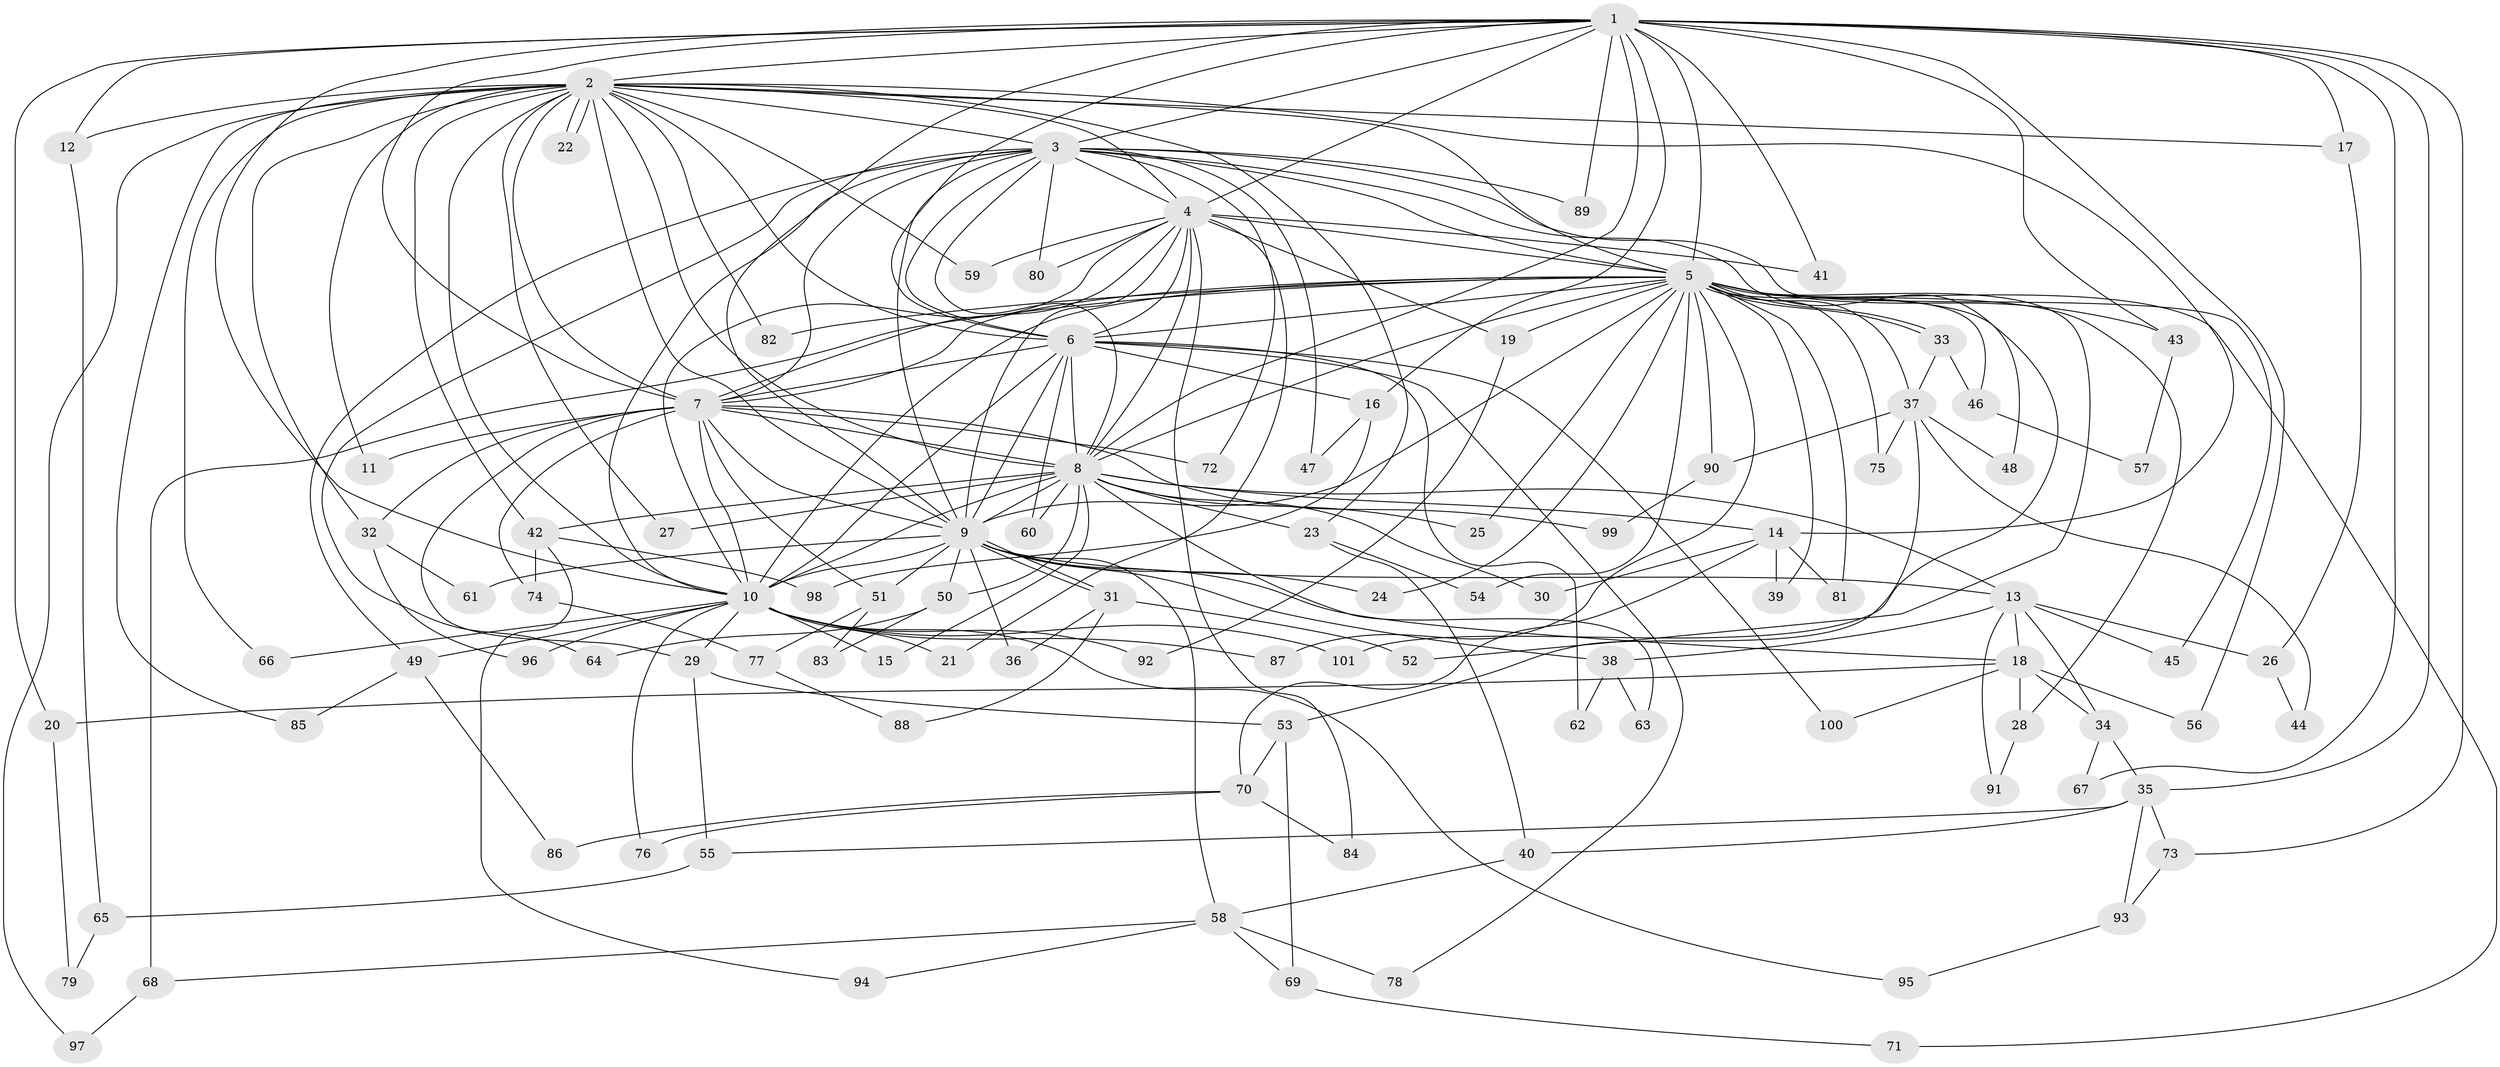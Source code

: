 // Generated by graph-tools (version 1.1) at 2025/14/03/09/25 04:14:16]
// undirected, 101 vertices, 227 edges
graph export_dot {
graph [start="1"]
  node [color=gray90,style=filled];
  1;
  2;
  3;
  4;
  5;
  6;
  7;
  8;
  9;
  10;
  11;
  12;
  13;
  14;
  15;
  16;
  17;
  18;
  19;
  20;
  21;
  22;
  23;
  24;
  25;
  26;
  27;
  28;
  29;
  30;
  31;
  32;
  33;
  34;
  35;
  36;
  37;
  38;
  39;
  40;
  41;
  42;
  43;
  44;
  45;
  46;
  47;
  48;
  49;
  50;
  51;
  52;
  53;
  54;
  55;
  56;
  57;
  58;
  59;
  60;
  61;
  62;
  63;
  64;
  65;
  66;
  67;
  68;
  69;
  70;
  71;
  72;
  73;
  74;
  75;
  76;
  77;
  78;
  79;
  80;
  81;
  82;
  83;
  84;
  85;
  86;
  87;
  88;
  89;
  90;
  91;
  92;
  93;
  94;
  95;
  96;
  97;
  98;
  99;
  100;
  101;
  1 -- 2;
  1 -- 3;
  1 -- 4;
  1 -- 5;
  1 -- 6;
  1 -- 7;
  1 -- 8;
  1 -- 9;
  1 -- 10;
  1 -- 12;
  1 -- 16;
  1 -- 17;
  1 -- 20;
  1 -- 35;
  1 -- 41;
  1 -- 43;
  1 -- 56;
  1 -- 67;
  1 -- 73;
  1 -- 89;
  2 -- 3;
  2 -- 4;
  2 -- 5;
  2 -- 6;
  2 -- 7;
  2 -- 8;
  2 -- 9;
  2 -- 10;
  2 -- 11;
  2 -- 12;
  2 -- 14;
  2 -- 17;
  2 -- 22;
  2 -- 22;
  2 -- 23;
  2 -- 27;
  2 -- 32;
  2 -- 42;
  2 -- 59;
  2 -- 66;
  2 -- 82;
  2 -- 85;
  2 -- 97;
  3 -- 4;
  3 -- 5;
  3 -- 6;
  3 -- 7;
  3 -- 8;
  3 -- 9;
  3 -- 10;
  3 -- 45;
  3 -- 47;
  3 -- 48;
  3 -- 49;
  3 -- 64;
  3 -- 72;
  3 -- 80;
  3 -- 89;
  4 -- 5;
  4 -- 6;
  4 -- 7;
  4 -- 8;
  4 -- 9;
  4 -- 10;
  4 -- 19;
  4 -- 21;
  4 -- 41;
  4 -- 59;
  4 -- 80;
  4 -- 84;
  5 -- 6;
  5 -- 7;
  5 -- 8;
  5 -- 9;
  5 -- 10;
  5 -- 19;
  5 -- 24;
  5 -- 25;
  5 -- 28;
  5 -- 33;
  5 -- 33;
  5 -- 37;
  5 -- 39;
  5 -- 43;
  5 -- 46;
  5 -- 52;
  5 -- 54;
  5 -- 68;
  5 -- 71;
  5 -- 75;
  5 -- 81;
  5 -- 82;
  5 -- 87;
  5 -- 90;
  5 -- 101;
  6 -- 7;
  6 -- 8;
  6 -- 9;
  6 -- 10;
  6 -- 16;
  6 -- 60;
  6 -- 62;
  6 -- 78;
  6 -- 100;
  7 -- 8;
  7 -- 9;
  7 -- 10;
  7 -- 11;
  7 -- 29;
  7 -- 32;
  7 -- 51;
  7 -- 72;
  7 -- 74;
  7 -- 99;
  8 -- 9;
  8 -- 10;
  8 -- 13;
  8 -- 14;
  8 -- 15;
  8 -- 23;
  8 -- 25;
  8 -- 27;
  8 -- 30;
  8 -- 42;
  8 -- 50;
  8 -- 60;
  8 -- 63;
  9 -- 10;
  9 -- 13;
  9 -- 18;
  9 -- 24;
  9 -- 31;
  9 -- 31;
  9 -- 36;
  9 -- 38;
  9 -- 50;
  9 -- 51;
  9 -- 58;
  9 -- 61;
  10 -- 15;
  10 -- 21;
  10 -- 29;
  10 -- 49;
  10 -- 66;
  10 -- 76;
  10 -- 87;
  10 -- 92;
  10 -- 95;
  10 -- 96;
  10 -- 101;
  12 -- 65;
  13 -- 18;
  13 -- 26;
  13 -- 34;
  13 -- 38;
  13 -- 45;
  13 -- 91;
  14 -- 30;
  14 -- 39;
  14 -- 70;
  14 -- 81;
  16 -- 47;
  16 -- 98;
  17 -- 26;
  18 -- 20;
  18 -- 28;
  18 -- 34;
  18 -- 56;
  18 -- 100;
  19 -- 92;
  20 -- 79;
  23 -- 40;
  23 -- 54;
  26 -- 44;
  28 -- 91;
  29 -- 53;
  29 -- 55;
  31 -- 36;
  31 -- 52;
  31 -- 88;
  32 -- 61;
  32 -- 96;
  33 -- 37;
  33 -- 46;
  34 -- 35;
  34 -- 67;
  35 -- 40;
  35 -- 55;
  35 -- 73;
  35 -- 93;
  37 -- 44;
  37 -- 48;
  37 -- 53;
  37 -- 75;
  37 -- 90;
  38 -- 62;
  38 -- 63;
  40 -- 58;
  42 -- 74;
  42 -- 94;
  42 -- 98;
  43 -- 57;
  46 -- 57;
  49 -- 85;
  49 -- 86;
  50 -- 64;
  50 -- 83;
  51 -- 77;
  51 -- 83;
  53 -- 69;
  53 -- 70;
  55 -- 65;
  58 -- 68;
  58 -- 69;
  58 -- 78;
  58 -- 94;
  65 -- 79;
  68 -- 97;
  69 -- 71;
  70 -- 76;
  70 -- 84;
  70 -- 86;
  73 -- 93;
  74 -- 77;
  77 -- 88;
  90 -- 99;
  93 -- 95;
}
